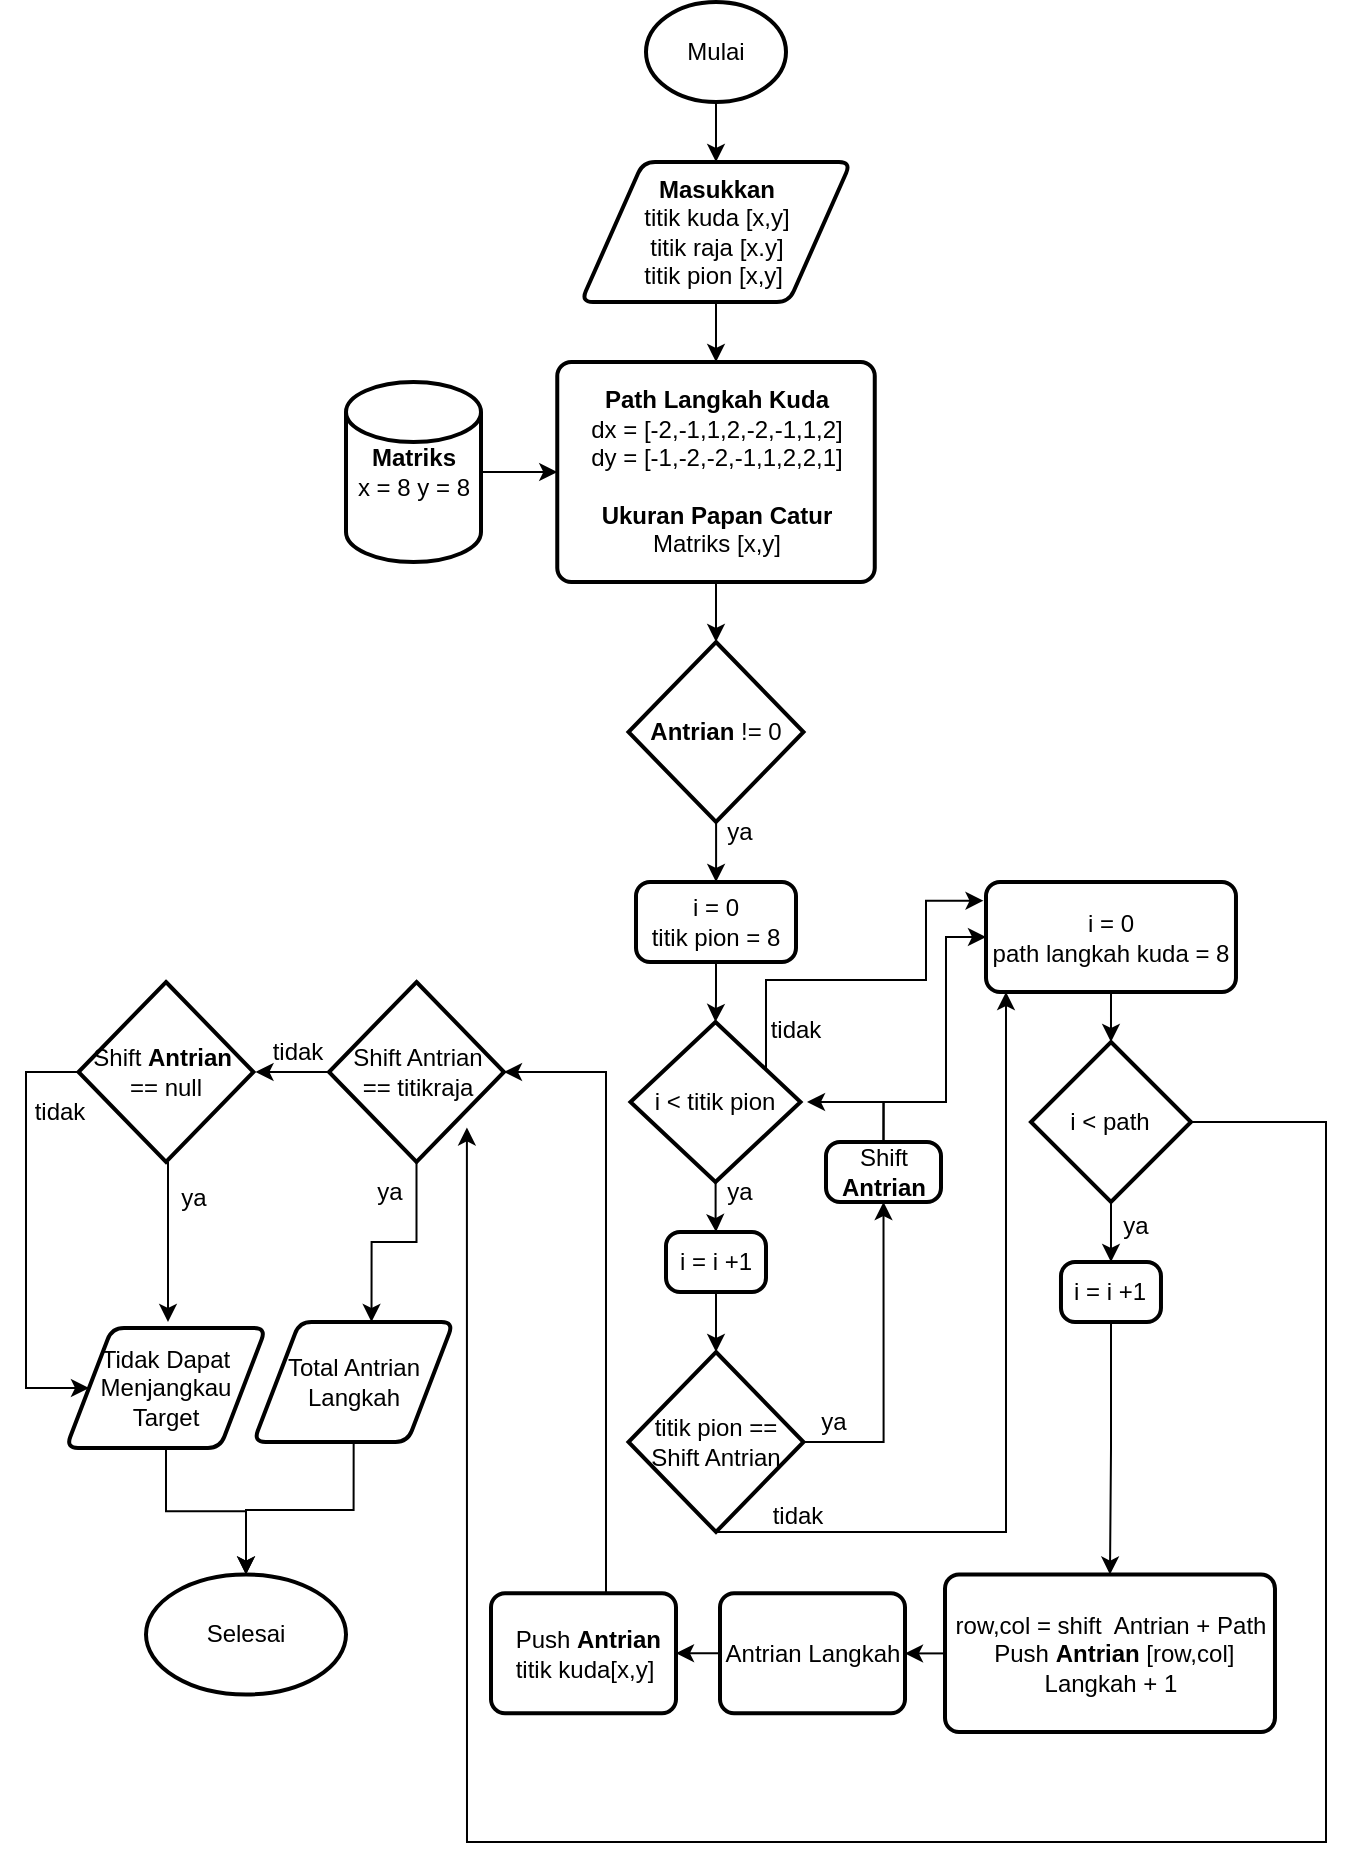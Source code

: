 <mxfile version="16.5.6" type="device"><diagram id="1hGRkf-tKi7N2FHwetGi" name="Page-1"><mxGraphModel dx="1315" dy="3325" grid="1" gridSize="10" guides="1" tooltips="1" connect="1" arrows="1" fold="1" page="1" pageScale="1" pageWidth="850" pageHeight="1100" math="0" shadow="0"><root><mxCell id="0"/><mxCell id="1" parent="0"/><mxCell id="3uJvvzeK3PFT2pL3P2Da-33" style="edgeStyle=orthogonalEdgeStyle;rounded=0;orthogonalLoop=1;jettySize=auto;html=1;entryX=0.5;entryY=0;entryDx=0;entryDy=0;entryPerimeter=0;fontSize=12;" parent="1" source="3uJvvzeK3PFT2pL3P2Da-6" target="3uJvvzeK3PFT2pL3P2Da-14" edge="1"><mxGeometry relative="1" as="geometry"/></mxCell><mxCell id="3uJvvzeK3PFT2pL3P2Da-6" value="&lt;font&gt;&lt;b&gt;Path Langkah Kuda&lt;/b&gt;&lt;/font&gt;&lt;br style=&quot;font-size: 15px&quot;&gt;&lt;font&gt;dx = [-2,-1,1,2,-2,-1,1,2]&lt;br&gt;&lt;/font&gt;&lt;font&gt;dy = [-1,-2,-2,-1,1,2,2,1]&lt;br&gt;&lt;br&gt;&lt;b&gt;Ukuran Papan Catur&lt;/b&gt;&lt;br&gt;Matriks [x,y]&lt;/font&gt;" style="rounded=1;whiteSpace=wrap;html=1;absoluteArcSize=1;arcSize=14;strokeWidth=2;fontSize=12;" parent="1" vertex="1"><mxGeometry x="335.63" y="-2000" width="158.75" height="110" as="geometry"/></mxCell><mxCell id="3uJvvzeK3PFT2pL3P2Da-11" style="edgeStyle=orthogonalEdgeStyle;rounded=0;orthogonalLoop=1;jettySize=auto;html=1;entryX=0.5;entryY=0;entryDx=0;entryDy=0;fontSize=12;" parent="1" source="3uJvvzeK3PFT2pL3P2Da-7" target="3uJvvzeK3PFT2pL3P2Da-8" edge="1"><mxGeometry relative="1" as="geometry"/></mxCell><mxCell id="3uJvvzeK3PFT2pL3P2Da-7" value="&lt;span&gt;Mulai&lt;/span&gt;" style="strokeWidth=2;html=1;shape=mxgraph.flowchart.start_1;whiteSpace=wrap;fontSize=12;" parent="1" vertex="1"><mxGeometry x="380" y="-2180" width="70" height="50" as="geometry"/></mxCell><mxCell id="3uJvvzeK3PFT2pL3P2Da-12" style="edgeStyle=orthogonalEdgeStyle;rounded=0;orthogonalLoop=1;jettySize=auto;html=1;entryX=0.5;entryY=0;entryDx=0;entryDy=0;fontSize=12;" parent="1" source="3uJvvzeK3PFT2pL3P2Da-8" target="3uJvvzeK3PFT2pL3P2Da-6" edge="1"><mxGeometry relative="1" as="geometry"/></mxCell><mxCell id="3uJvvzeK3PFT2pL3P2Da-8" value="&lt;font&gt;&lt;b&gt;Masukkan&lt;/b&gt;&lt;/font&gt;&lt;br&gt;&lt;span&gt;titik kuda [x,y]&lt;/span&gt;&lt;br&gt;&lt;span&gt;titik raja [x.y]&lt;/span&gt;&lt;br&gt;&lt;span&gt;titik pion [x,y]&amp;nbsp;&lt;/span&gt;" style="shape=parallelogram;html=1;strokeWidth=2;perimeter=parallelogramPerimeter;whiteSpace=wrap;rounded=1;arcSize=12;size=0.23;fontSize=12;" parent="1" vertex="1"><mxGeometry x="347.5" y="-2100" width="135" height="70" as="geometry"/></mxCell><mxCell id="3uJvvzeK3PFT2pL3P2Da-13" style="edgeStyle=orthogonalEdgeStyle;rounded=0;orthogonalLoop=1;jettySize=auto;html=1;entryX=0;entryY=0.5;entryDx=0;entryDy=0;fontSize=12;" parent="1" source="3uJvvzeK3PFT2pL3P2Da-9" target="3uJvvzeK3PFT2pL3P2Da-6" edge="1"><mxGeometry relative="1" as="geometry"/></mxCell><mxCell id="3uJvvzeK3PFT2pL3P2Da-9" value="&lt;b&gt;Matriks &lt;/b&gt;&lt;br&gt;x = 8 y = 8" style="strokeWidth=2;html=1;shape=mxgraph.flowchart.database;whiteSpace=wrap;fontSize=12;" parent="1" vertex="1"><mxGeometry x="230" y="-1990" width="67.5" height="90" as="geometry"/></mxCell><mxCell id="G96c_YJEdizNYCd2kZpf-29" style="edgeStyle=orthogonalEdgeStyle;rounded=0;orthogonalLoop=1;jettySize=auto;html=1;entryX=1;entryY=0.5;entryDx=0;entryDy=0;entryPerimeter=0;" edge="1" parent="1" source="3uJvvzeK3PFT2pL3P2Da-10" target="3uJvvzeK3PFT2pL3P2Da-34"><mxGeometry relative="1" as="geometry"><Array as="points"><mxPoint x="360" y="-1645"/></Array></mxGeometry></mxCell><mxCell id="3uJvvzeK3PFT2pL3P2Da-10" value="&amp;nbsp;Push &lt;b&gt;Antrian&lt;/b&gt;&lt;br&gt;titik kuda[x,y]" style="rounded=1;whiteSpace=wrap;html=1;absoluteArcSize=1;arcSize=14;strokeWidth=2;fontSize=12;" parent="1" vertex="1"><mxGeometry x="302.5" y="-1384.37" width="92.5" height="60" as="geometry"/></mxCell><mxCell id="3uJvvzeK3PFT2pL3P2Da-35" style="edgeStyle=orthogonalEdgeStyle;rounded=0;orthogonalLoop=1;jettySize=auto;html=1;entryX=0.5;entryY=0;entryDx=0;entryDy=0;fontSize=12;" parent="1" source="3uJvvzeK3PFT2pL3P2Da-14" edge="1"><mxGeometry relative="1" as="geometry"><mxPoint x="415.01" y="-1740" as="targetPoint"/></mxGeometry></mxCell><mxCell id="3uJvvzeK3PFT2pL3P2Da-14" value="&lt;b&gt;Antrian&lt;/b&gt; != 0" style="strokeWidth=2;html=1;shape=mxgraph.flowchart.decision;whiteSpace=wrap;fontSize=12;" parent="1" vertex="1"><mxGeometry x="371.25" y="-1860" width="87.5" height="90" as="geometry"/></mxCell><mxCell id="3uJvvzeK3PFT2pL3P2Da-20" style="edgeStyle=orthogonalEdgeStyle;rounded=0;orthogonalLoop=1;jettySize=auto;html=1;entryX=0.5;entryY=0;entryDx=0;entryDy=0;fontSize=12;" parent="1" source="3uJvvzeK3PFT2pL3P2Da-16" target="3uJvvzeK3PFT2pL3P2Da-19" edge="1"><mxGeometry relative="1" as="geometry"/></mxCell><mxCell id="G96c_YJEdizNYCd2kZpf-23" style="edgeStyle=orthogonalEdgeStyle;rounded=0;orthogonalLoop=1;jettySize=auto;html=1;exitX=0.785;exitY=0.288;exitDx=0;exitDy=0;exitPerimeter=0;entryX=-0.01;entryY=0.17;entryDx=0;entryDy=0;entryPerimeter=0;" edge="1" parent="1" source="3uJvvzeK3PFT2pL3P2Da-16" target="3uJvvzeK3PFT2pL3P2Da-54"><mxGeometry relative="1" as="geometry"><mxPoint x="590" y="-1685" as="targetPoint"/><Array as="points"><mxPoint x="440" y="-1647"/><mxPoint x="440" y="-1691"/><mxPoint x="520" y="-1691"/><mxPoint x="520" y="-1731"/></Array></mxGeometry></mxCell><mxCell id="3uJvvzeK3PFT2pL3P2Da-16" value="i &amp;lt; titik pion" style="strokeWidth=2;html=1;shape=mxgraph.flowchart.decision;whiteSpace=wrap;fontSize=12;" parent="1" vertex="1"><mxGeometry x="372.25" y="-1670" width="85" height="80" as="geometry"/></mxCell><mxCell id="3uJvvzeK3PFT2pL3P2Da-21" style="edgeStyle=orthogonalEdgeStyle;rounded=0;orthogonalLoop=1;jettySize=auto;html=1;entryX=0.5;entryY=0;entryDx=0;entryDy=0;entryPerimeter=0;fontSize=12;" parent="1" source="3uJvvzeK3PFT2pL3P2Da-18" target="3uJvvzeK3PFT2pL3P2Da-16" edge="1"><mxGeometry relative="1" as="geometry"/></mxCell><mxCell id="3uJvvzeK3PFT2pL3P2Da-18" value="&lt;span&gt;i = 0&lt;/span&gt;&lt;br&gt;&lt;span&gt;titik pion = 8&lt;/span&gt;" style="rounded=1;whiteSpace=wrap;html=1;absoluteArcSize=1;arcSize=14;strokeWidth=2;fontSize=12;" parent="1" vertex="1"><mxGeometry x="375" y="-1740" width="80" height="40" as="geometry"/></mxCell><mxCell id="3uJvvzeK3PFT2pL3P2Da-24" style="edgeStyle=orthogonalEdgeStyle;rounded=0;orthogonalLoop=1;jettySize=auto;html=1;entryX=0.5;entryY=0;entryDx=0;entryDy=0;entryPerimeter=0;fontSize=12;" parent="1" source="3uJvvzeK3PFT2pL3P2Da-19" target="3uJvvzeK3PFT2pL3P2Da-22" edge="1"><mxGeometry relative="1" as="geometry"/></mxCell><mxCell id="3uJvvzeK3PFT2pL3P2Da-19" value="i = i +1" style="rounded=1;whiteSpace=wrap;html=1;absoluteArcSize=1;arcSize=14;strokeWidth=2;fontSize=12;" parent="1" vertex="1"><mxGeometry x="390" y="-1565" width="50" height="30" as="geometry"/></mxCell><mxCell id="G96c_YJEdizNYCd2kZpf-11" style="edgeStyle=orthogonalEdgeStyle;rounded=0;orthogonalLoop=1;jettySize=auto;html=1;exitX=0.5;exitY=1;exitDx=0;exitDy=0;exitPerimeter=0;" edge="1" parent="1" source="3uJvvzeK3PFT2pL3P2Da-22" target="3uJvvzeK3PFT2pL3P2Da-54"><mxGeometry relative="1" as="geometry"><mxPoint x="560" y="-1680" as="targetPoint"/><Array as="points"><mxPoint x="560" y="-1415"/></Array></mxGeometry></mxCell><mxCell id="G96c_YJEdizNYCd2kZpf-13" style="edgeStyle=orthogonalEdgeStyle;rounded=0;orthogonalLoop=1;jettySize=auto;html=1;entryX=0.5;entryY=1;entryDx=0;entryDy=0;" edge="1" parent="1" source="3uJvvzeK3PFT2pL3P2Da-22" target="3uJvvzeK3PFT2pL3P2Da-23"><mxGeometry relative="1" as="geometry"/></mxCell><mxCell id="3uJvvzeK3PFT2pL3P2Da-22" value="titik pion == Shift Antrian" style="strokeWidth=2;html=1;shape=mxgraph.flowchart.decision;whiteSpace=wrap;fontSize=12;" parent="1" vertex="1"><mxGeometry x="371.25" y="-1505" width="87.5" height="90" as="geometry"/></mxCell><mxCell id="G96c_YJEdizNYCd2kZpf-6" style="edgeStyle=orthogonalEdgeStyle;rounded=0;orthogonalLoop=1;jettySize=auto;html=1;exitX=0.5;exitY=0;exitDx=0;exitDy=0;" edge="1" parent="1" source="3uJvvzeK3PFT2pL3P2Da-23"><mxGeometry relative="1" as="geometry"><mxPoint x="460" y="-1630" as="targetPoint"/></mxGeometry></mxCell><mxCell id="G96c_YJEdizNYCd2kZpf-8" style="edgeStyle=orthogonalEdgeStyle;rounded=0;orthogonalLoop=1;jettySize=auto;html=1;entryX=0;entryY=0.5;entryDx=0;entryDy=0;" edge="1" parent="1" source="3uJvvzeK3PFT2pL3P2Da-23" target="3uJvvzeK3PFT2pL3P2Da-54"><mxGeometry relative="1" as="geometry"><Array as="points"><mxPoint x="499" y="-1630"/><mxPoint x="530" y="-1630"/><mxPoint x="530" y="-1712"/></Array></mxGeometry></mxCell><mxCell id="3uJvvzeK3PFT2pL3P2Da-23" value="Shift &lt;b&gt;Antrian&lt;/b&gt;" style="rounded=1;whiteSpace=wrap;html=1;absoluteArcSize=1;arcSize=14;strokeWidth=2;fontSize=12;" parent="1" vertex="1"><mxGeometry x="470" y="-1610" width="57.5" height="30" as="geometry"/></mxCell><mxCell id="3uJvvzeK3PFT2pL3P2Da-84" style="edgeStyle=orthogonalEdgeStyle;rounded=0;orthogonalLoop=1;jettySize=auto;html=1;entryX=1;entryY=0.5;entryDx=0;entryDy=0;entryPerimeter=0;fontSize=12;" parent="1" edge="1"><mxGeometry relative="1" as="geometry"><mxPoint x="222.5" y="-1645" as="sourcePoint"/><mxPoint x="184.75" y="-1645" as="targetPoint"/></mxGeometry></mxCell><mxCell id="G96c_YJEdizNYCd2kZpf-34" style="edgeStyle=orthogonalEdgeStyle;rounded=0;orthogonalLoop=1;jettySize=auto;html=1;entryX=0.59;entryY=0;entryDx=0;entryDy=0;entryPerimeter=0;" edge="1" parent="1" source="3uJvvzeK3PFT2pL3P2Da-34" target="3uJvvzeK3PFT2pL3P2Da-40"><mxGeometry relative="1" as="geometry"/></mxCell><mxCell id="3uJvvzeK3PFT2pL3P2Da-34" value="Shift Antrian &lt;br&gt;== titikraja" style="strokeWidth=2;html=1;shape=mxgraph.flowchart.decision;whiteSpace=wrap;fontSize=12;" parent="1" vertex="1"><mxGeometry x="221.5" y="-1690" width="87.5" height="90" as="geometry"/></mxCell><mxCell id="G96c_YJEdizNYCd2kZpf-36" style="edgeStyle=orthogonalEdgeStyle;rounded=0;orthogonalLoop=1;jettySize=auto;html=1;entryX=0.5;entryY=0;entryDx=0;entryDy=0;entryPerimeter=0;" edge="1" parent="1" target="3uJvvzeK3PFT2pL3P2Da-44"><mxGeometry relative="1" as="geometry"><mxPoint x="233.833" y="-1466" as="sourcePoint"/><mxPoint x="180" y="-1399.74" as="targetPoint"/><Array as="points"><mxPoint x="234" y="-1426"/><mxPoint x="180" y="-1426"/></Array></mxGeometry></mxCell><mxCell id="3uJvvzeK3PFT2pL3P2Da-40" value="Total Antrian Langkah" style="shape=parallelogram;html=1;strokeWidth=2;perimeter=parallelogramPerimeter;whiteSpace=wrap;rounded=1;arcSize=12;size=0.23;fontSize=12;" parent="1" vertex="1"><mxGeometry x="183.75" y="-1520" width="100" height="60" as="geometry"/></mxCell><mxCell id="3uJvvzeK3PFT2pL3P2Da-44" value="Selesai" style="strokeWidth=2;html=1;shape=mxgraph.flowchart.start_1;whiteSpace=wrap;fontSize=12;" parent="1" vertex="1"><mxGeometry x="130" y="-1393.74" width="100" height="60" as="geometry"/></mxCell><mxCell id="3uJvvzeK3PFT2pL3P2Da-59" style="edgeStyle=orthogonalEdgeStyle;rounded=0;orthogonalLoop=1;jettySize=auto;html=1;entryX=0.5;entryY=0;entryDx=0;entryDy=0;fontSize=12;" parent="1" source="3uJvvzeK3PFT2pL3P2Da-53" target="3uJvvzeK3PFT2pL3P2Da-57" edge="1"><mxGeometry relative="1" as="geometry"/></mxCell><mxCell id="G96c_YJEdizNYCd2kZpf-33" style="edgeStyle=orthogonalEdgeStyle;rounded=0;orthogonalLoop=1;jettySize=auto;html=1;entryX=0.788;entryY=0.808;entryDx=0;entryDy=0;entryPerimeter=0;" edge="1" parent="1" source="3uJvvzeK3PFT2pL3P2Da-53" target="3uJvvzeK3PFT2pL3P2Da-34"><mxGeometry relative="1" as="geometry"><Array as="points"><mxPoint x="720" y="-1620"/><mxPoint x="720" y="-1260"/><mxPoint x="291" y="-1260"/></Array></mxGeometry></mxCell><mxCell id="3uJvvzeK3PFT2pL3P2Da-53" value="i &amp;lt; path" style="strokeWidth=2;html=1;shape=mxgraph.flowchart.decision;whiteSpace=wrap;fontSize=12;" parent="1" vertex="1"><mxGeometry x="572.49" y="-1660" width="80" height="80" as="geometry"/></mxCell><mxCell id="3uJvvzeK3PFT2pL3P2Da-56" style="edgeStyle=orthogonalEdgeStyle;rounded=0;orthogonalLoop=1;jettySize=auto;html=1;entryX=0.5;entryY=0;entryDx=0;entryDy=0;entryPerimeter=0;fontSize=12;" parent="1" source="3uJvvzeK3PFT2pL3P2Da-54" target="3uJvvzeK3PFT2pL3P2Da-53" edge="1"><mxGeometry relative="1" as="geometry"/></mxCell><mxCell id="3uJvvzeK3PFT2pL3P2Da-54" value="&lt;span&gt;i = 0&lt;/span&gt;&lt;br&gt;&lt;span&gt;path langkah kuda = 8&lt;/span&gt;" style="rounded=1;whiteSpace=wrap;html=1;absoluteArcSize=1;arcSize=14;strokeWidth=2;fontSize=12;" parent="1" vertex="1"><mxGeometry x="550" y="-1740" width="124.99" height="55" as="geometry"/></mxCell><mxCell id="3uJvvzeK3PFT2pL3P2Da-79" style="edgeStyle=orthogonalEdgeStyle;rounded=0;orthogonalLoop=1;jettySize=auto;html=1;entryX=0.5;entryY=0;entryDx=0;entryDy=0;fontSize=12;" parent="1" source="3uJvvzeK3PFT2pL3P2Da-57" target="3uJvvzeK3PFT2pL3P2Da-60" edge="1"><mxGeometry relative="1" as="geometry"/></mxCell><mxCell id="3uJvvzeK3PFT2pL3P2Da-57" value="i = i +1" style="rounded=1;whiteSpace=wrap;html=1;absoluteArcSize=1;arcSize=14;strokeWidth=2;fontSize=12;" parent="1" vertex="1"><mxGeometry x="587.49" y="-1550" width="50" height="30" as="geometry"/></mxCell><mxCell id="G96c_YJEdizNYCd2kZpf-27" style="edgeStyle=orthogonalEdgeStyle;rounded=0;orthogonalLoop=1;jettySize=auto;html=1;entryX=1;entryY=0.5;entryDx=0;entryDy=0;" edge="1" parent="1" source="3uJvvzeK3PFT2pL3P2Da-60" target="3uJvvzeK3PFT2pL3P2Da-64"><mxGeometry relative="1" as="geometry"/></mxCell><mxCell id="3uJvvzeK3PFT2pL3P2Da-60" value="row,col = shift&amp;nbsp; Antrian + Path&lt;br&gt;&amp;nbsp;Push&amp;nbsp;&lt;b&gt;Antrian&amp;nbsp;&lt;/b&gt;[row,col]&lt;br&gt;Langkah + 1" style="rounded=1;whiteSpace=wrap;html=1;absoluteArcSize=1;arcSize=14;strokeWidth=2;fontSize=12;" parent="1" vertex="1"><mxGeometry x="529.5" y="-1393.74" width="164.99" height="78.75" as="geometry"/></mxCell><mxCell id="G96c_YJEdizNYCd2kZpf-28" style="edgeStyle=orthogonalEdgeStyle;rounded=0;orthogonalLoop=1;jettySize=auto;html=1;entryX=1;entryY=0.5;entryDx=0;entryDy=0;" edge="1" parent="1" source="3uJvvzeK3PFT2pL3P2Da-64" target="3uJvvzeK3PFT2pL3P2Da-10"><mxGeometry relative="1" as="geometry"/></mxCell><mxCell id="3uJvvzeK3PFT2pL3P2Da-64" value="Antrian Langkah" style="rounded=1;whiteSpace=wrap;html=1;absoluteArcSize=1;arcSize=14;strokeWidth=2;fontSize=12;" parent="1" vertex="1"><mxGeometry x="417" y="-1384.37" width="92.5" height="60" as="geometry"/></mxCell><mxCell id="3uJvvzeK3PFT2pL3P2Da-85" style="edgeStyle=orthogonalEdgeStyle;rounded=0;orthogonalLoop=1;jettySize=auto;html=1;fontSize=12;" parent="1" edge="1"><mxGeometry relative="1" as="geometry"><mxPoint x="141.015" y="-1600" as="sourcePoint"/><mxPoint x="141" y="-1520" as="targetPoint"/></mxGeometry></mxCell><mxCell id="G96c_YJEdizNYCd2kZpf-35" style="edgeStyle=orthogonalEdgeStyle;rounded=0;orthogonalLoop=1;jettySize=auto;html=1;entryX=0;entryY=0.5;entryDx=0;entryDy=0;" edge="1" parent="1" source="3uJvvzeK3PFT2pL3P2Da-75" target="3uJvvzeK3PFT2pL3P2Da-83"><mxGeometry relative="1" as="geometry"><Array as="points"><mxPoint x="70" y="-1645"/><mxPoint x="70" y="-1487"/></Array></mxGeometry></mxCell><mxCell id="3uJvvzeK3PFT2pL3P2Da-75" value="Shift&amp;nbsp;&lt;b&gt;Antrian&lt;/b&gt;&amp;nbsp;&lt;br&gt;== null" style="strokeWidth=2;html=1;shape=mxgraph.flowchart.decision;whiteSpace=wrap;fontSize=12;" parent="1" vertex="1"><mxGeometry x="96.25" y="-1690" width="87.5" height="90" as="geometry"/></mxCell><mxCell id="G96c_YJEdizNYCd2kZpf-37" style="edgeStyle=orthogonalEdgeStyle;rounded=0;orthogonalLoop=1;jettySize=auto;html=1;entryX=0.5;entryY=0;entryDx=0;entryDy=0;entryPerimeter=0;" edge="1" parent="1" source="3uJvvzeK3PFT2pL3P2Da-83" target="3uJvvzeK3PFT2pL3P2Da-44"><mxGeometry relative="1" as="geometry"/></mxCell><mxCell id="3uJvvzeK3PFT2pL3P2Da-83" value="Tidak Dapat Menjangkau Target" style="shape=parallelogram;html=1;strokeWidth=2;perimeter=parallelogramPerimeter;whiteSpace=wrap;rounded=1;arcSize=12;size=0.23;fontSize=12;" parent="1" vertex="1"><mxGeometry x="90" y="-1517" width="100" height="60" as="geometry"/></mxCell><mxCell id="3uJvvzeK3PFT2pL3P2Da-86" value="tidak" style="text;html=1;strokeColor=none;fillColor=none;align=center;verticalAlign=middle;whiteSpace=wrap;rounded=0;fontSize=12;" parent="1" vertex="1"><mxGeometry x="176.25" y="-1670" width="60" height="30" as="geometry"/></mxCell><mxCell id="G96c_YJEdizNYCd2kZpf-9" value="ya" style="text;html=1;strokeColor=none;fillColor=none;align=center;verticalAlign=middle;whiteSpace=wrap;rounded=0;" vertex="1" parent="1"><mxGeometry x="444" y="-1485" width="60" height="30" as="geometry"/></mxCell><mxCell id="G96c_YJEdizNYCd2kZpf-10" value="tidak" style="text;html=1;strokeColor=none;fillColor=none;align=center;verticalAlign=middle;whiteSpace=wrap;rounded=0;" vertex="1" parent="1"><mxGeometry x="426.25" y="-1438" width="60" height="30" as="geometry"/></mxCell><mxCell id="G96c_YJEdizNYCd2kZpf-21" value="ya" style="text;html=1;strokeColor=none;fillColor=none;align=center;verticalAlign=middle;whiteSpace=wrap;rounded=0;" vertex="1" parent="1"><mxGeometry x="595" y="-1583" width="60" height="30" as="geometry"/></mxCell><mxCell id="G96c_YJEdizNYCd2kZpf-22" value="ya" style="text;html=1;strokeColor=none;fillColor=none;align=center;verticalAlign=middle;whiteSpace=wrap;rounded=0;" vertex="1" parent="1"><mxGeometry x="397.25" y="-1600" width="60" height="30" as="geometry"/></mxCell><mxCell id="G96c_YJEdizNYCd2kZpf-24" value="tidak" style="text;html=1;strokeColor=none;fillColor=none;align=center;verticalAlign=middle;whiteSpace=wrap;rounded=0;" vertex="1" parent="1"><mxGeometry x="425.25" y="-1681" width="60" height="30" as="geometry"/></mxCell><mxCell id="G96c_YJEdizNYCd2kZpf-25" value="ya" style="text;html=1;strokeColor=none;fillColor=none;align=center;verticalAlign=middle;whiteSpace=wrap;rounded=0;" vertex="1" parent="1"><mxGeometry x="397.25" y="-1780" width="60" height="30" as="geometry"/></mxCell><mxCell id="G96c_YJEdizNYCd2kZpf-38" value="ya" style="text;html=1;strokeColor=none;fillColor=none;align=center;verticalAlign=middle;whiteSpace=wrap;rounded=0;" vertex="1" parent="1"><mxGeometry x="221.5" y="-1600" width="60" height="30" as="geometry"/></mxCell><mxCell id="G96c_YJEdizNYCd2kZpf-41" value="ya" style="text;html=1;strokeColor=none;fillColor=none;align=center;verticalAlign=middle;whiteSpace=wrap;rounded=0;" vertex="1" parent="1"><mxGeometry x="124" y="-1597" width="60" height="30" as="geometry"/></mxCell><mxCell id="G96c_YJEdizNYCd2kZpf-42" value="tidak" style="text;html=1;strokeColor=none;fillColor=none;align=center;verticalAlign=middle;whiteSpace=wrap;rounded=0;fontSize=12;" vertex="1" parent="1"><mxGeometry x="57" y="-1640" width="60" height="30" as="geometry"/></mxCell></root></mxGraphModel></diagram></mxfile>